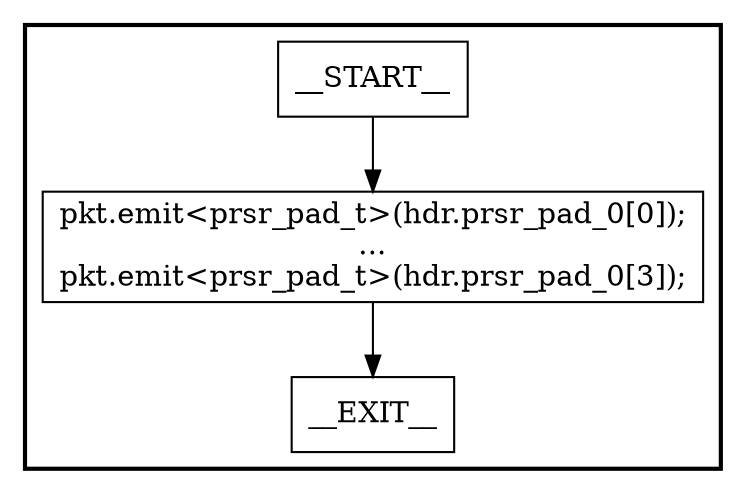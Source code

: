 digraph EgressDeparser {
subgraph cluster {
graph [
label="", labeljust=r, style=bold];
0[label=__START__, margin="", shape=rectangle, style=solid];
1[label=__EXIT__, margin="", shape=rectangle, style=solid];
2[label="pkt.emit<prsr_pad_t>(hdr.prsr_pad_0[0]);
...
pkt.emit<prsr_pad_t>(hdr.prsr_pad_0[3]);", margin="", shape=rectangle, style=solid];
0 -> 2[label=""];
2 -> 1[label=""];
}
}

